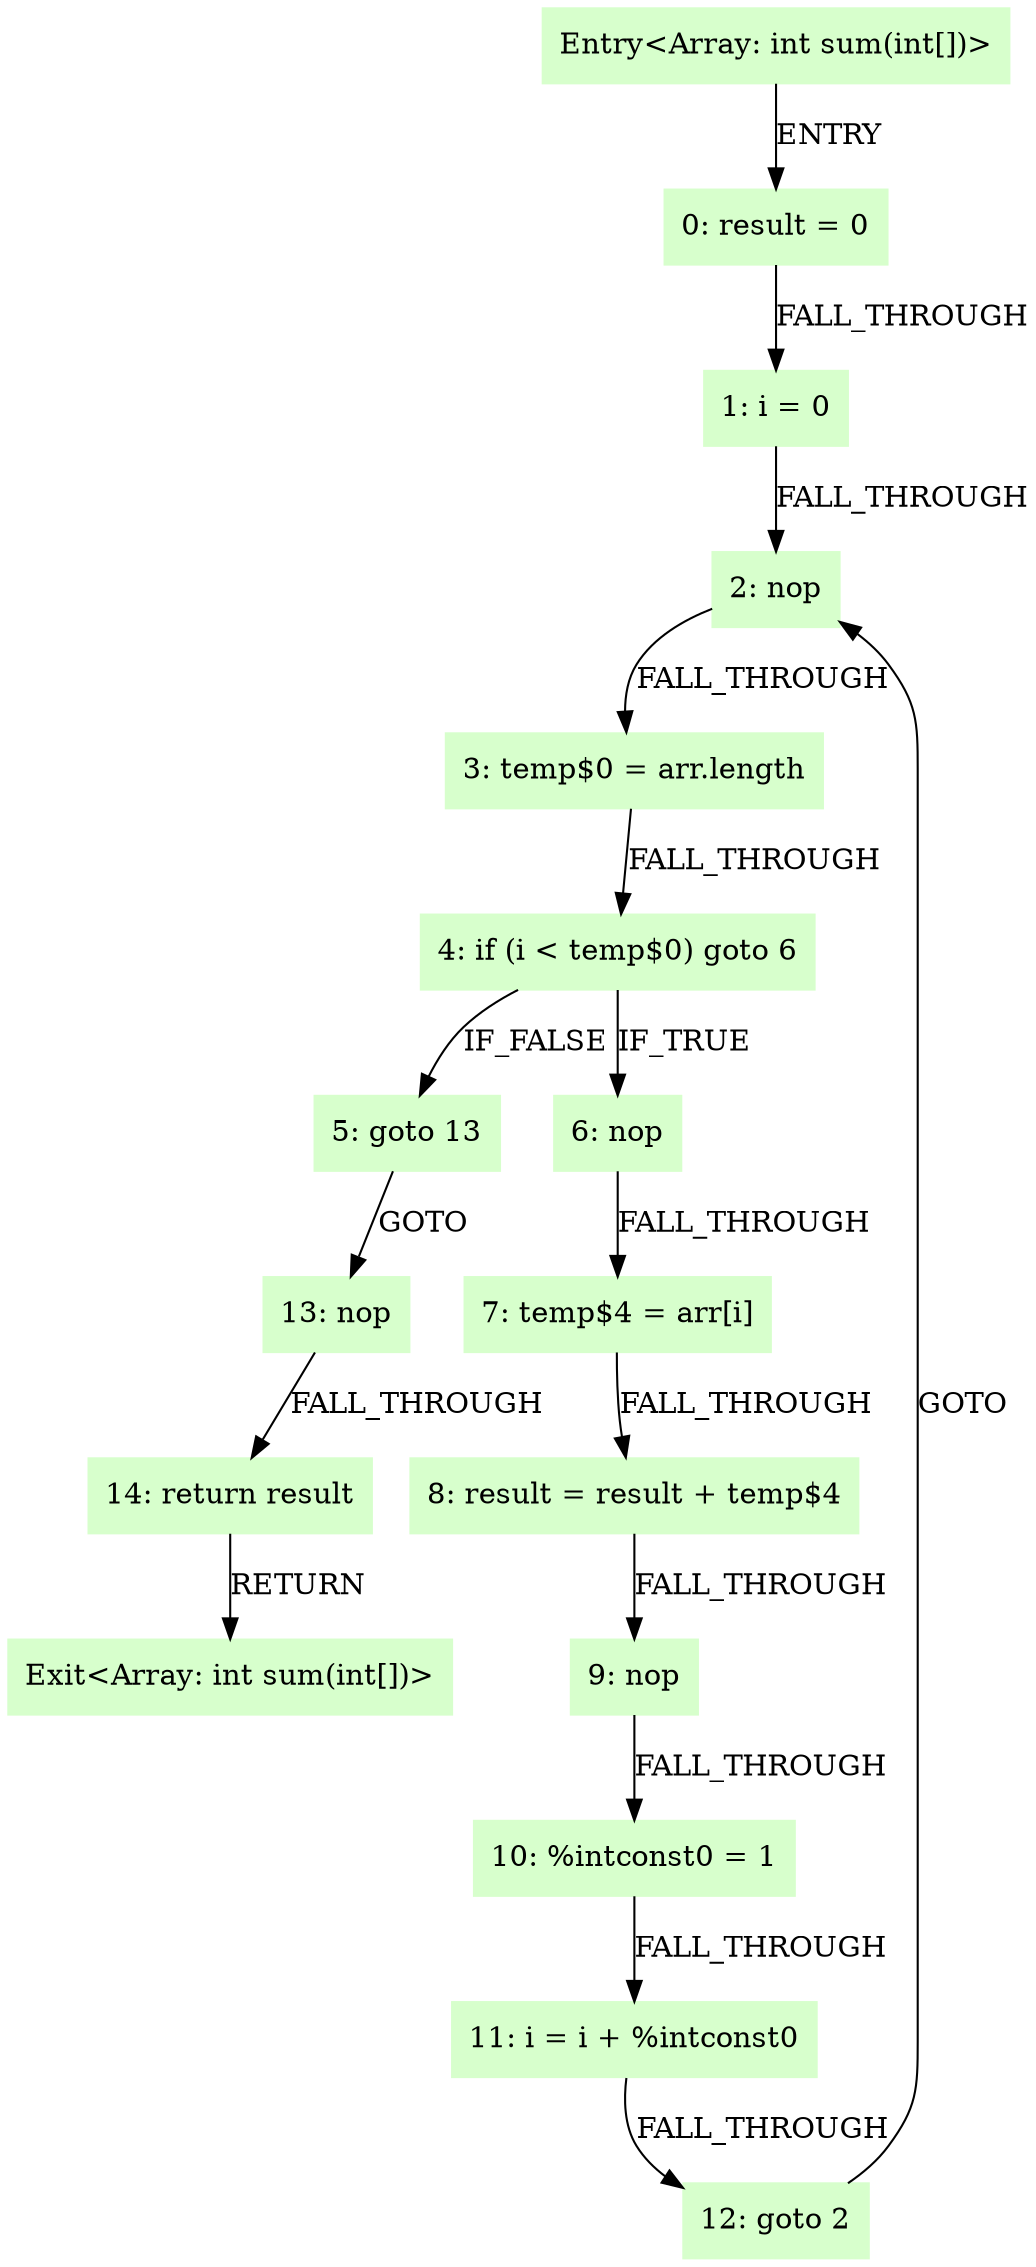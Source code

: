 digraph G {
  node [shape=box,style=filled,color=".3 .2 1.0",];
  "0" [label="Entry<Array: int sum(int[])>",];
  "1" [label="0: result = 0",];
  "2" [label="1: i = 0",];
  "3" [label="2: nop",];
  "4" [label="3: temp$0 = arr.length",];
  "5" [label="4: if (i < temp$0) goto 6",];
  "6" [label="5: goto 13",];
  "7" [label="6: nop",];
  "8" [label="7: temp$4 = arr[i]",];
  "9" [label="8: result = result + temp$4",];
  "10" [label="9: nop",];
  "11" [label="10: %intconst0 = 1",];
  "12" [label="11: i = i + %intconst0",];
  "13" [label="12: goto 2",];
  "14" [label="13: nop",];
  "15" [label="14: return result",];
  "16" [label="Exit<Array: int sum(int[])>",];
  "0" -> "1" [label="ENTRY",];
  "1" -> "2" [label="FALL_THROUGH",];
  "2" -> "3" [label="FALL_THROUGH",];
  "3" -> "4" [label="FALL_THROUGH",];
  "4" -> "5" [label="FALL_THROUGH",];
  "5" -> "7" [label="IF_TRUE",];
  "5" -> "6" [label="IF_FALSE",];
  "6" -> "14" [label="GOTO",];
  "7" -> "8" [label="FALL_THROUGH",];
  "8" -> "9" [label="FALL_THROUGH",];
  "9" -> "10" [label="FALL_THROUGH",];
  "10" -> "11" [label="FALL_THROUGH",];
  "11" -> "12" [label="FALL_THROUGH",];
  "12" -> "13" [label="FALL_THROUGH",];
  "13" -> "3" [label="GOTO",];
  "14" -> "15" [label="FALL_THROUGH",];
  "15" -> "16" [label="RETURN",];
}
